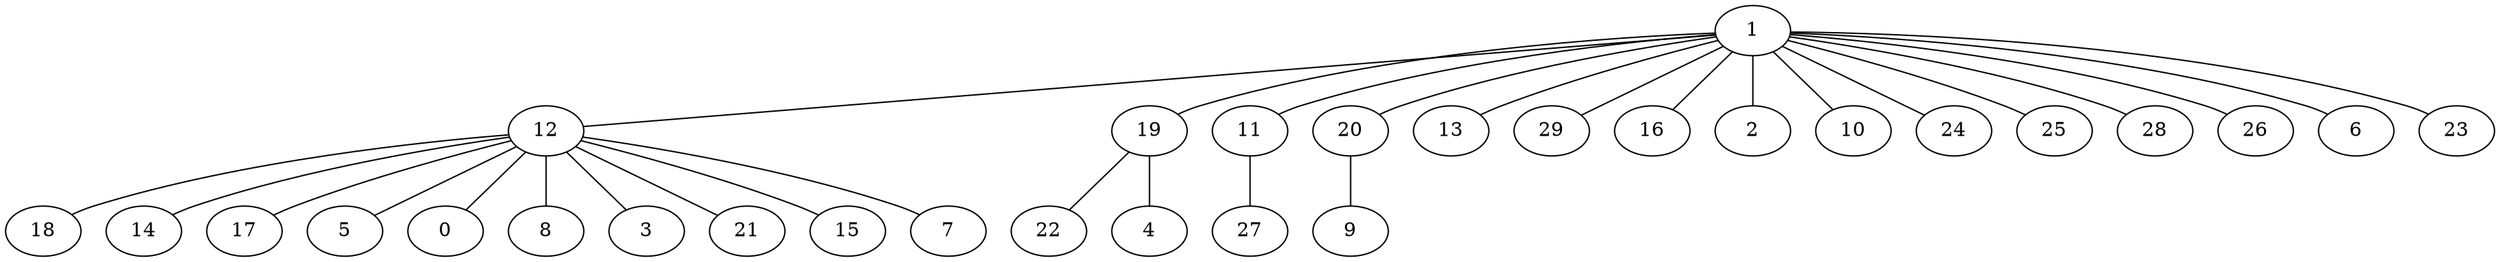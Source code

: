 strict graph G {
1;
12;
19;
11;
20;
13;
29;
16;
2;
10;
24;
25;
28;
26;
6;
23;
18;
14;
17;
5;
0;
8;
3;
21;
15;
7;
22;
4;
27;
9;
1 -- 11;
1 -- 29;
1 -- 2;
12 -- 14;
1 -- 12;
1 -- 16;
19 -- 22;
12 -- 7;
1 -- 6;
12 -- 17;
1 -- 24;
1 -- 25;
12 -- 5;
12 -- 15;
1 -- 10;
1 -- 19;
1 -- 26;
11 -- 27;
1 -- 28;
12 -- 8;
1 -- 23;
12 -- 3;
12 -- 18;
20 -- 9;
1 -- 20;
12 -- 0;
1 -- 13;
12 -- 21;
19 -- 4;
}
